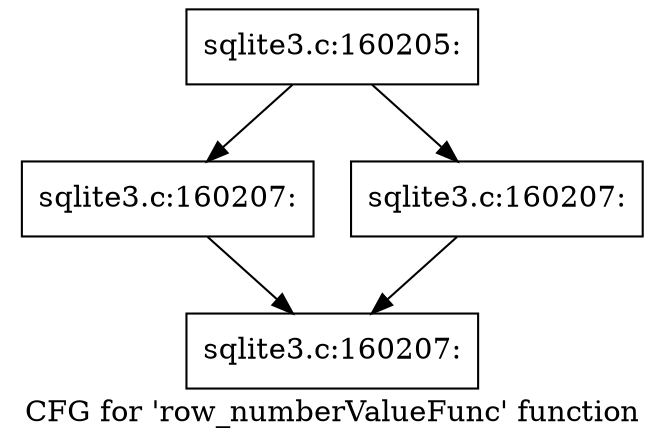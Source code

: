 digraph "CFG for 'row_numberValueFunc' function" {
	label="CFG for 'row_numberValueFunc' function";

	Node0x55c0fa6d8050 [shape=record,label="{sqlite3.c:160205:}"];
	Node0x55c0fa6d8050 -> Node0x55c0fa6d94e0;
	Node0x55c0fa6d8050 -> Node0x55c0fa6d9ee0;
	Node0x55c0fa6d94e0 [shape=record,label="{sqlite3.c:160207:}"];
	Node0x55c0fa6d94e0 -> Node0x55c0fa6d9f30;
	Node0x55c0fa6d9ee0 [shape=record,label="{sqlite3.c:160207:}"];
	Node0x55c0fa6d9ee0 -> Node0x55c0fa6d9f30;
	Node0x55c0fa6d9f30 [shape=record,label="{sqlite3.c:160207:}"];
}
